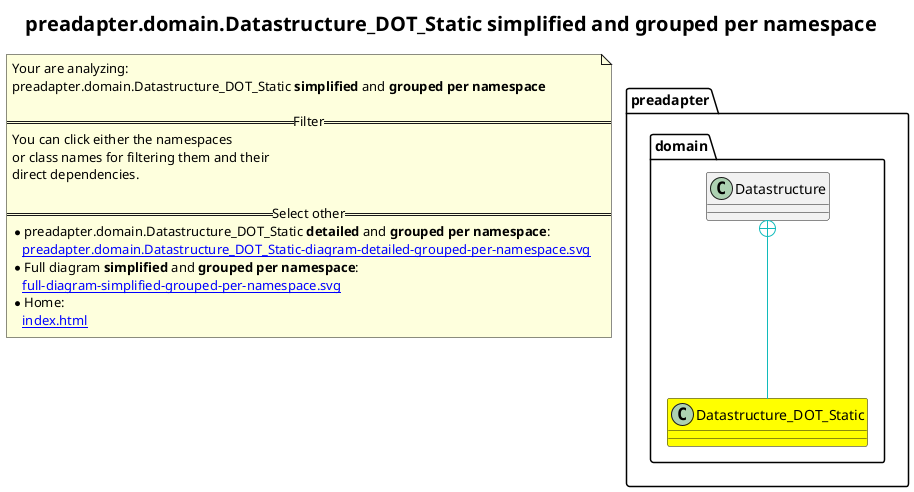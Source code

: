 @startuml
title <size:20>preadapter.domain.Datastructure_DOT_Static **simplified** and **grouped per namespace**</size>
note "Your are analyzing:\npreadapter.domain.Datastructure_DOT_Static **simplified** and **grouped per namespace**\n\n==Filter==\nYou can click either the namespaces \nor class names for filtering them and their\ndirect dependencies.\n\n==Select other==\n* preadapter.domain.Datastructure_DOT_Static **detailed** and **grouped per namespace**:\n   [[preadapter.domain.Datastructure_DOT_Static-diagram-detailed-grouped-per-namespace.svg]]\n* Full diagram **simplified** and **grouped per namespace**:\n   [[full-diagram-simplified-grouped-per-namespace.svg]]\n* Home:\n   [[index.html]]" as FloatingNote
namespace preadapter [[preadapter-diagram-simplified-grouped-per-namespace.svg]] {
namespace preadapter.domain [[preadapter.domain-diagram-simplified-grouped-per-namespace.svg]] {
  class preadapter.domain.Datastructure_DOT_Static [[preadapter.domain.Datastructure_DOT_Static-diagram-simplified-grouped-per-namespace.svg]] #yellow {
  }
  class preadapter.domain.Datastructure [[preadapter.domain.Datastructure-diagram-simplified-grouped-per-namespace.svg]]  {
  }
'Compared namespace preadapter.domain [[preadapter.domain-diagram-simplified-grouped-per-namespace.svg]] { with last element of   }
' Closing all previous_sub_namespace_list namespace None because file analysis is finished.
' Closing namespace domain
}
' Closing namespace preadapter
}
 ' *************************************** 
 ' *************************************** 
 ' *************************************** 
' Class relations extracted from namespace:
' preadapter.domain
preadapter.domain.Datastructure +-[#10BBBB]- preadapter.domain.Datastructure_DOT_Static 
@enduml